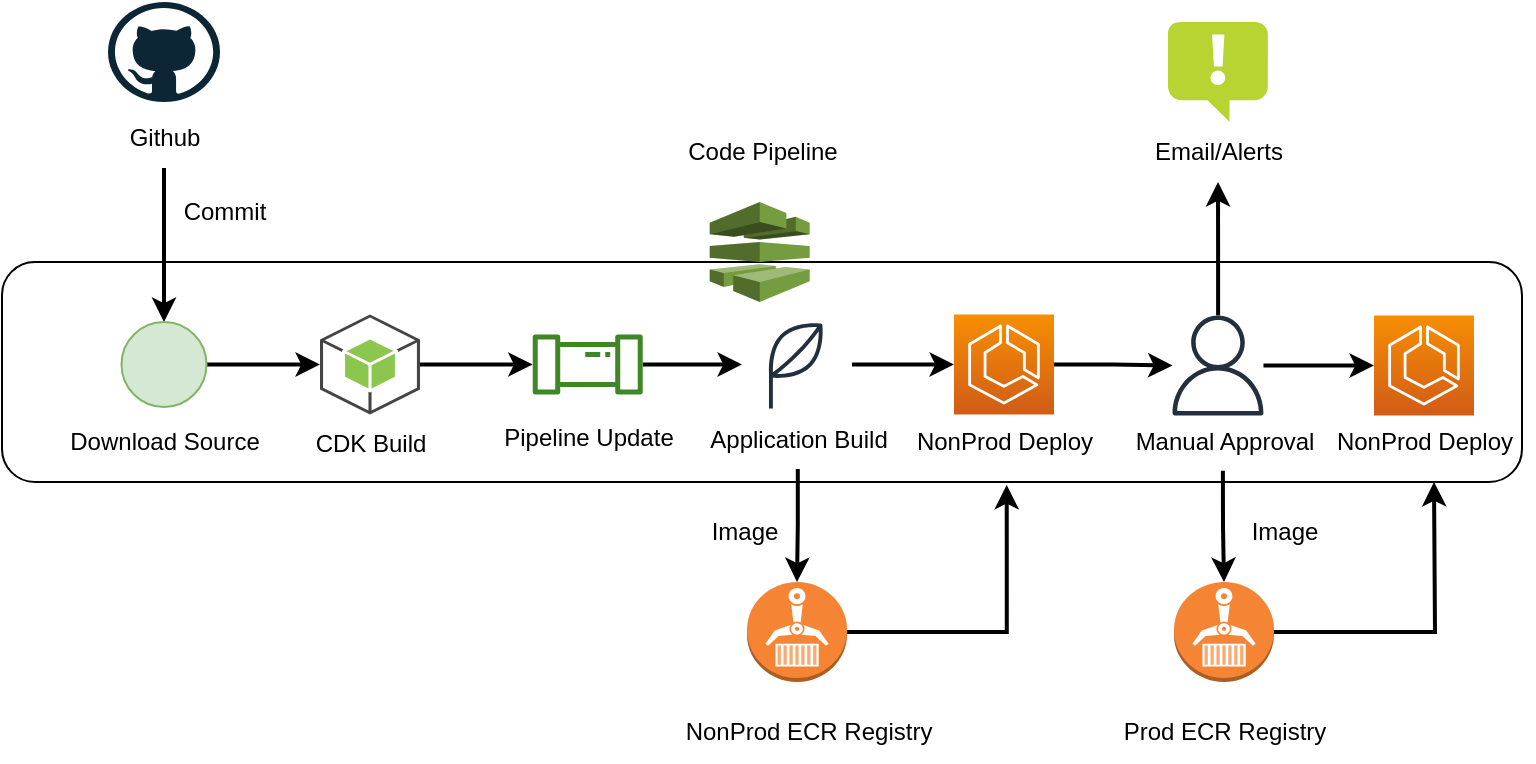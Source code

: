 <mxfile version="20.5.3" type="device"><diagram id="KVt9RNgvXXKpowysQvwQ" name="Page-1"><mxGraphModel dx="1546" dy="780" grid="0" gridSize="10" guides="1" tooltips="1" connect="1" arrows="1" fold="1" page="1" pageScale="1" pageWidth="827" pageHeight="1169" math="0" shadow="0"><root><mxCell id="0"/><mxCell id="1" parent="0"/><mxCell id="LdBDt0tas2goTXjxEhNm-3" value="" style="rounded=1;whiteSpace=wrap;html=1;" parent="1" vertex="1"><mxGeometry x="34" y="300" width="760" height="110" as="geometry"/></mxCell><mxCell id="LdBDt0tas2goTXjxEhNm-2" value="" style="outlineConnect=0;dashed=0;verticalLabelPosition=bottom;verticalAlign=top;align=center;html=1;shape=mxgraph.aws3.codepipeline;fillColor=#759C3E;gradientColor=none;" parent="1" vertex="1"><mxGeometry x="387.86" y="270" width="50" height="50" as="geometry"/></mxCell><mxCell id="LdBDt0tas2goTXjxEhNm-25" style="edgeStyle=orthogonalEdgeStyle;rounded=0;orthogonalLoop=1;jettySize=auto;html=1;entryX=0.5;entryY=0;entryDx=0;entryDy=0;strokeWidth=2;" parent="1" source="LdBDt0tas2goTXjxEhNm-4" target="LdBDt0tas2goTXjxEhNm-5" edge="1"><mxGeometry relative="1" as="geometry"/></mxCell><mxCell id="LdBDt0tas2goTXjxEhNm-4" value="Github" style="text;html=1;resizable=0;autosize=1;align=center;verticalAlign=middle;points=[];fillColor=none;strokeColor=none;rounded=0;" parent="1" vertex="1"><mxGeometry x="85" y="223" width="60" height="30" as="geometry"/></mxCell><mxCell id="LdBDt0tas2goTXjxEhNm-19" style="edgeStyle=orthogonalEdgeStyle;rounded=0;orthogonalLoop=1;jettySize=auto;html=1;entryX=0;entryY=0.5;entryDx=0;entryDy=0;entryPerimeter=0;strokeWidth=2;" parent="1" source="LdBDt0tas2goTXjxEhNm-5" target="LdBDt0tas2goTXjxEhNm-7" edge="1"><mxGeometry relative="1" as="geometry"/></mxCell><mxCell id="LdBDt0tas2goTXjxEhNm-5" value="" style="ellipse;whiteSpace=wrap;html=1;aspect=fixed;fillColor=#d5e8d4;strokeColor=#82b366;" parent="1" vertex="1"><mxGeometry x="93.75" y="330" width="42.5" height="42.5" as="geometry"/></mxCell><mxCell id="LdBDt0tas2goTXjxEhNm-6" value="Download Source" style="text;html=1;resizable=0;autosize=1;align=center;verticalAlign=middle;points=[];fillColor=none;strokeColor=none;rounded=0;" parent="1" vertex="1"><mxGeometry x="55" y="375" width="120" height="30" as="geometry"/></mxCell><mxCell id="LdBDt0tas2goTXjxEhNm-20" style="edgeStyle=orthogonalEdgeStyle;rounded=0;orthogonalLoop=1;jettySize=auto;html=1;strokeWidth=2;" parent="1" source="LdBDt0tas2goTXjxEhNm-7" target="LdBDt0tas2goTXjxEhNm-9" edge="1"><mxGeometry relative="1" as="geometry"/></mxCell><mxCell id="LdBDt0tas2goTXjxEhNm-7" value="" style="outlineConnect=0;dashed=0;verticalLabelPosition=bottom;verticalAlign=top;align=center;html=1;shape=mxgraph.aws3.android;fillColor=#8CC64F;gradientColor=none;" parent="1" vertex="1"><mxGeometry x="193" y="326.25" width="50" height="50" as="geometry"/></mxCell><mxCell id="LdBDt0tas2goTXjxEhNm-8" value="CDK Build" style="text;html=1;resizable=0;autosize=1;align=center;verticalAlign=middle;points=[];fillColor=none;strokeColor=none;rounded=0;" parent="1" vertex="1"><mxGeometry x="178" y="376.25" width="80" height="30" as="geometry"/></mxCell><mxCell id="LdBDt0tas2goTXjxEhNm-21" style="edgeStyle=orthogonalEdgeStyle;rounded=0;orthogonalLoop=1;jettySize=auto;html=1;strokeWidth=2;" parent="1" source="LdBDt0tas2goTXjxEhNm-9" target="LdBDt0tas2goTXjxEhNm-11" edge="1"><mxGeometry relative="1" as="geometry"/></mxCell><mxCell id="LdBDt0tas2goTXjxEhNm-9" value="" style="sketch=0;outlineConnect=0;fontColor=#232F3E;gradientColor=none;fillColor=#3F8624;strokeColor=none;dashed=0;verticalLabelPosition=bottom;verticalAlign=top;align=center;html=1;fontSize=12;fontStyle=0;aspect=fixed;pointerEvents=1;shape=mxgraph.aws4.iot_analytics_pipeline;" parent="1" vertex="1"><mxGeometry x="299.01" y="336.25" width="55.71" height="30" as="geometry"/></mxCell><mxCell id="LdBDt0tas2goTXjxEhNm-10" value="Pipeline Update" style="text;html=1;resizable=0;autosize=1;align=center;verticalAlign=middle;points=[];fillColor=none;strokeColor=none;rounded=0;" parent="1" vertex="1"><mxGeometry x="271.86" y="372.5" width="110" height="30" as="geometry"/></mxCell><mxCell id="LdBDt0tas2goTXjxEhNm-22" style="edgeStyle=orthogonalEdgeStyle;rounded=0;orthogonalLoop=1;jettySize=auto;html=1;entryX=0;entryY=0.5;entryDx=0;entryDy=0;entryPerimeter=0;strokeWidth=2;" parent="1" source="LdBDt0tas2goTXjxEhNm-11" target="LdBDt0tas2goTXjxEhNm-13" edge="1"><mxGeometry relative="1" as="geometry"/></mxCell><mxCell id="LdBDt0tas2goTXjxEhNm-11" value="" style="sketch=0;outlineConnect=0;fontColor=#232F3E;gradientColor=none;strokeColor=#232F3E;fillColor=#ffffff;dashed=0;verticalLabelPosition=bottom;verticalAlign=top;align=center;html=1;fontSize=12;fontStyle=0;aspect=fixed;shape=mxgraph.aws4.resourceIcon;resIcon=mxgraph.aws4.application;" parent="1" vertex="1"><mxGeometry x="404" y="323.75" width="55" height="55" as="geometry"/></mxCell><mxCell id="LdBDt0tas2goTXjxEhNm-29" style="edgeStyle=orthogonalEdgeStyle;rounded=0;orthogonalLoop=1;jettySize=auto;html=1;entryX=0.5;entryY=0;entryDx=0;entryDy=0;entryPerimeter=0;strokeWidth=2;" parent="1" source="LdBDt0tas2goTXjxEhNm-12" target="LdBDt0tas2goTXjxEhNm-27" edge="1"><mxGeometry relative="1" as="geometry"/></mxCell><mxCell id="LdBDt0tas2goTXjxEhNm-12" value="Application Build" style="text;html=1;resizable=0;autosize=1;align=center;verticalAlign=middle;points=[];fillColor=none;strokeColor=none;rounded=0;" parent="1" vertex="1"><mxGeometry x="376.86" y="373.5" width="110" height="30" as="geometry"/></mxCell><mxCell id="LdBDt0tas2goTXjxEhNm-23" style="edgeStyle=orthogonalEdgeStyle;rounded=0;orthogonalLoop=1;jettySize=auto;html=1;strokeWidth=2;" parent="1" source="LdBDt0tas2goTXjxEhNm-13" target="LdBDt0tas2goTXjxEhNm-15" edge="1"><mxGeometry relative="1" as="geometry"/></mxCell><mxCell id="LdBDt0tas2goTXjxEhNm-13" value="" style="sketch=0;points=[[0,0,0],[0.25,0,0],[0.5,0,0],[0.75,0,0],[1,0,0],[0,1,0],[0.25,1,0],[0.5,1,0],[0.75,1,0],[1,1,0],[0,0.25,0],[0,0.5,0],[0,0.75,0],[1,0.25,0],[1,0.5,0],[1,0.75,0]];outlineConnect=0;fontColor=#232F3E;gradientColor=#F78E04;gradientDirection=north;fillColor=#D05C17;strokeColor=#ffffff;dashed=0;verticalLabelPosition=bottom;verticalAlign=top;align=center;html=1;fontSize=12;fontStyle=0;aspect=fixed;shape=mxgraph.aws4.resourceIcon;resIcon=mxgraph.aws4.ecs;" parent="1" vertex="1"><mxGeometry x="510" y="326.25" width="50" height="50" as="geometry"/></mxCell><mxCell id="LdBDt0tas2goTXjxEhNm-14" value="NonProd Deploy" style="text;html=1;resizable=0;autosize=1;align=center;verticalAlign=middle;points=[];fillColor=none;strokeColor=none;rounded=0;" parent="1" vertex="1"><mxGeometry x="480" y="375" width="110" height="30" as="geometry"/></mxCell><mxCell id="LdBDt0tas2goTXjxEhNm-24" style="edgeStyle=orthogonalEdgeStyle;rounded=0;orthogonalLoop=1;jettySize=auto;html=1;entryX=0;entryY=0.5;entryDx=0;entryDy=0;entryPerimeter=0;strokeWidth=2;" parent="1" source="LdBDt0tas2goTXjxEhNm-15" target="LdBDt0tas2goTXjxEhNm-17" edge="1"><mxGeometry relative="1" as="geometry"/></mxCell><mxCell id="LdBDt0tas2goTXjxEhNm-34" style="edgeStyle=orthogonalEdgeStyle;rounded=0;orthogonalLoop=1;jettySize=auto;html=1;strokeWidth=2;" parent="1" source="LdBDt0tas2goTXjxEhNm-15" target="LdBDt0tas2goTXjxEhNm-33" edge="1"><mxGeometry relative="1" as="geometry"/></mxCell><mxCell id="LdBDt0tas2goTXjxEhNm-15" value="" style="sketch=0;outlineConnect=0;fontColor=#232F3E;gradientColor=none;fillColor=#232F3D;strokeColor=none;dashed=0;verticalLabelPosition=bottom;verticalAlign=top;align=center;html=1;fontSize=12;fontStyle=0;aspect=fixed;pointerEvents=1;shape=mxgraph.aws4.user;" parent="1" vertex="1"><mxGeometry x="617" y="326.75" width="50" height="50" as="geometry"/></mxCell><mxCell id="LdBDt0tas2goTXjxEhNm-16" value="Manual Approval" style="text;html=1;resizable=0;autosize=1;align=center;verticalAlign=middle;points=[];fillColor=none;strokeColor=none;rounded=0;" parent="1" vertex="1"><mxGeometry x="590" y="375" width="110" height="30" as="geometry"/></mxCell><mxCell id="LdBDt0tas2goTXjxEhNm-17" value="" style="sketch=0;points=[[0,0,0],[0.25,0,0],[0.5,0,0],[0.75,0,0],[1,0,0],[0,1,0],[0.25,1,0],[0.5,1,0],[0.75,1,0],[1,1,0],[0,0.25,0],[0,0.5,0],[0,0.75,0],[1,0.25,0],[1,0.5,0],[1,0.75,0]];outlineConnect=0;fontColor=#232F3E;gradientColor=#F78E04;gradientDirection=north;fillColor=#D05C17;strokeColor=#ffffff;dashed=0;verticalLabelPosition=bottom;verticalAlign=top;align=center;html=1;fontSize=12;fontStyle=0;aspect=fixed;shape=mxgraph.aws4.resourceIcon;resIcon=mxgraph.aws4.ecs;" parent="1" vertex="1"><mxGeometry x="720" y="326.75" width="50" height="50" as="geometry"/></mxCell><mxCell id="LdBDt0tas2goTXjxEhNm-18" value="NonProd Deploy" style="text;html=1;resizable=0;autosize=1;align=center;verticalAlign=middle;points=[];fillColor=none;strokeColor=none;rounded=0;" parent="1" vertex="1"><mxGeometry x="690" y="374.5" width="110" height="30" as="geometry"/></mxCell><mxCell id="LdBDt0tas2goTXjxEhNm-26" value="Commit" style="text;html=1;resizable=0;autosize=1;align=center;verticalAlign=middle;points=[];fillColor=none;strokeColor=none;rounded=0;" parent="1" vertex="1"><mxGeometry x="115" y="260" width="60" height="30" as="geometry"/></mxCell><mxCell id="LdBDt0tas2goTXjxEhNm-30" style="edgeStyle=orthogonalEdgeStyle;rounded=0;orthogonalLoop=1;jettySize=auto;html=1;strokeWidth=2;entryX=0.661;entryY=1.013;entryDx=0;entryDy=0;entryPerimeter=0;" parent="1" source="LdBDt0tas2goTXjxEhNm-27" target="LdBDt0tas2goTXjxEhNm-3" edge="1"><mxGeometry relative="1" as="geometry"><Array as="points"><mxPoint x="536" y="485"/></Array></mxGeometry></mxCell><mxCell id="LdBDt0tas2goTXjxEhNm-31" style="edgeStyle=orthogonalEdgeStyle;rounded=0;orthogonalLoop=1;jettySize=auto;html=1;strokeWidth=2;exitX=1;exitY=0.5;exitDx=0;exitDy=0;exitPerimeter=0;" parent="1" source="4xwyLnTbEzMXGgYDje87-2" edge="1"><mxGeometry relative="1" as="geometry"><mxPoint x="760" y="530" as="sourcePoint"/><mxPoint x="750" y="410" as="targetPoint"/></mxGeometry></mxCell><mxCell id="LdBDt0tas2goTXjxEhNm-27" value="" style="outlineConnect=0;dashed=0;verticalLabelPosition=bottom;verticalAlign=top;align=center;html=1;shape=mxgraph.aws3.ecr;fillColor=#F58534;gradientColor=none;" parent="1" vertex="1"><mxGeometry x="406.5" y="460" width="50" height="50" as="geometry"/></mxCell><mxCell id="LdBDt0tas2goTXjxEhNm-28" value="NonProd ECR Registry" style="text;html=1;resizable=0;autosize=1;align=center;verticalAlign=middle;points=[];fillColor=none;strokeColor=none;rounded=0;" parent="1" vertex="1"><mxGeometry x="361.86" y="520" width="150" height="30" as="geometry"/></mxCell><mxCell id="LdBDt0tas2goTXjxEhNm-32" value="" style="sketch=0;aspect=fixed;html=1;points=[];align=center;image;fontSize=12;image=img/lib/mscae/Notification.svg;" parent="1" vertex="1"><mxGeometry x="617" y="180" width="50" height="50" as="geometry"/></mxCell><mxCell id="LdBDt0tas2goTXjxEhNm-33" value="Email/Alerts" style="text;html=1;resizable=0;autosize=1;align=center;verticalAlign=middle;points=[];fillColor=none;strokeColor=none;rounded=0;" parent="1" vertex="1"><mxGeometry x="597" y="230" width="90" height="30" as="geometry"/></mxCell><mxCell id="LdBDt0tas2goTXjxEhNm-35" value="Code Pipeline" style="text;html=1;resizable=0;autosize=1;align=center;verticalAlign=middle;points=[];fillColor=none;strokeColor=none;rounded=0;" parent="1" vertex="1"><mxGeometry x="364" y="230" width="100" height="30" as="geometry"/></mxCell><mxCell id="LdBDt0tas2goTXjxEhNm-36" value="Image" style="text;html=1;resizable=0;autosize=1;align=center;verticalAlign=middle;points=[];fillColor=none;strokeColor=none;rounded=0;strokeWidth=2;" parent="1" vertex="1"><mxGeometry x="374.72" y="420" width="60" height="30" as="geometry"/></mxCell><mxCell id="4xwyLnTbEzMXGgYDje87-1" value="" style="dashed=0;outlineConnect=0;html=1;align=center;labelPosition=center;verticalLabelPosition=bottom;verticalAlign=top;shape=mxgraph.weblogos.github" vertex="1" parent="1"><mxGeometry x="87.01" y="170" width="55.99" height="50" as="geometry"/></mxCell><mxCell id="4xwyLnTbEzMXGgYDje87-2" value="" style="outlineConnect=0;dashed=0;verticalLabelPosition=bottom;verticalAlign=top;align=center;html=1;shape=mxgraph.aws3.ecr;fillColor=#F58534;gradientColor=none;" vertex="1" parent="1"><mxGeometry x="620" y="460" width="50" height="50" as="geometry"/></mxCell><mxCell id="4xwyLnTbEzMXGgYDje87-3" value="Prod ECR Registry" style="text;html=1;resizable=0;autosize=1;align=center;verticalAlign=middle;points=[];fillColor=none;strokeColor=none;rounded=0;" vertex="1" parent="1"><mxGeometry x="585" y="520" width="120" height="30" as="geometry"/></mxCell><mxCell id="4xwyLnTbEzMXGgYDje87-4" style="edgeStyle=orthogonalEdgeStyle;rounded=0;orthogonalLoop=1;jettySize=auto;html=1;entryX=0.5;entryY=0;entryDx=0;entryDy=0;entryPerimeter=0;strokeWidth=2;exitX=0.495;exitY=0.979;exitDx=0;exitDy=0;exitPerimeter=0;" edge="1" parent="1" source="LdBDt0tas2goTXjxEhNm-16" target="4xwyLnTbEzMXGgYDje87-2"><mxGeometry relative="1" as="geometry"><mxPoint x="441.9" y="413.5" as="sourcePoint"/><mxPoint x="441.5" y="470" as="targetPoint"/></mxGeometry></mxCell><mxCell id="4xwyLnTbEzMXGgYDje87-5" value="Image" style="text;html=1;resizable=0;autosize=1;align=center;verticalAlign=middle;points=[];fillColor=none;strokeColor=none;rounded=0;strokeWidth=2;" vertex="1" parent="1"><mxGeometry x="645" y="420" width="60" height="30" as="geometry"/></mxCell></root></mxGraphModel></diagram></mxfile>